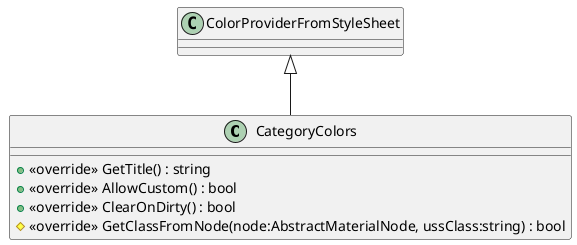 @startuml
class CategoryColors {
    + <<override>> GetTitle() : string
    + <<override>> AllowCustom() : bool
    + <<override>> ClearOnDirty() : bool
    # <<override>> GetClassFromNode(node:AbstractMaterialNode, ussClass:string) : bool
}
ColorProviderFromStyleSheet <|-- CategoryColors
@enduml
